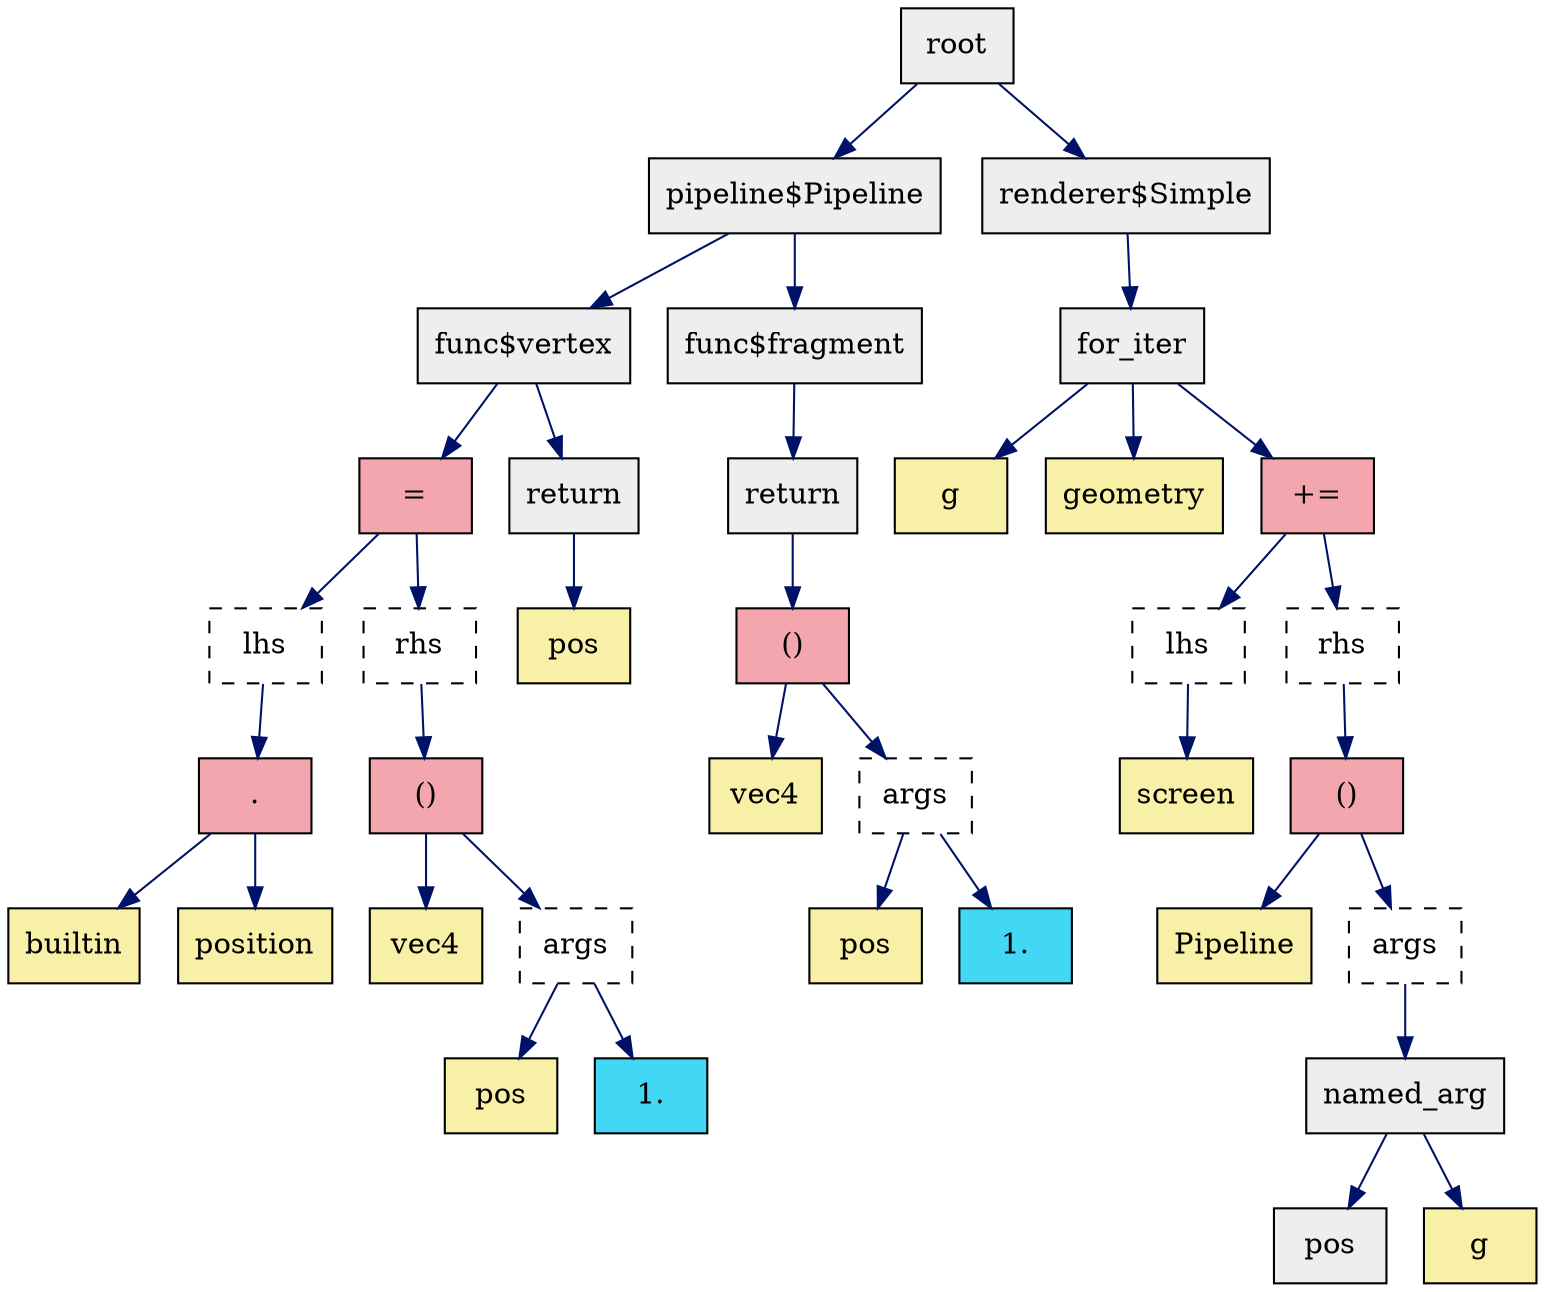 digraph G {
  ordering=out;
  0 [fillcolor="#EEEEEE", shape=box, label="root", style="filled", ];
  1 [fillcolor="#EEEEEE", shape=box, label="pipeline$Pipeline",
     style="filled", ];
  2 [fillcolor="#EEEEEE", shape=box, label="func$vertex", style="filled", ];
  3 [fillcolor="#F4A6AE", shape=box, label="=", style="filled", ];
  4 [fillcolor="#777777", shape=box, label="lhs", style="dashed", ];
  5 [fillcolor="#777777", shape=box, label="rhs", style="dashed", ];
  6 [fillcolor="#F4A6AE", shape=box, label=".", style="filled", ];
  7 [fillcolor="#F9F0A7", shape=box, label="builtin", style="filled", ];
  8 [fillcolor="#F9F0A7", shape=box, label="position", style="filled", ];
  9 [fillcolor="#F4A6AE", shape=box, label="()", style="filled", ];
  10 [fillcolor="#F9F0A7", shape=box, label="vec4", style="filled", ];
  11 [fillcolor="#777777", shape=box, label="args", style="dashed", ];
  12 [fillcolor="#F9F0A7", shape=box, label="pos", style="filled", ];
  13 [fillcolor="#42D7F4", shape=box, label="1.", style="filled", ];
  14 [fillcolor="#EEEEEE", shape=box, label="return", style="filled", ];
  15 [fillcolor="#F9F0A7", shape=box, label="pos", style="filled", ];
  16 [fillcolor="#EEEEEE", shape=box, label="func$fragment", style="filled", ];
  17 [fillcolor="#EEEEEE", shape=box, label="return", style="filled", ];
  18 [fillcolor="#F4A6AE", shape=box, label="()", style="filled", ];
  19 [fillcolor="#F9F0A7", shape=box, label="vec4", style="filled", ];
  20 [fillcolor="#777777", shape=box, label="args", style="dashed", ];
  21 [fillcolor="#F9F0A7", shape=box, label="pos", style="filled", ];
  22 [fillcolor="#42D7F4", shape=box, label="1.", style="filled", ];
  23 [fillcolor="#EEEEEE", shape=box, label="renderer$Simple",
      style="filled", ];
  24 [fillcolor="#EEEEEE", shape=box, label="for_iter", style="filled", ];
  25 [fillcolor="#F9F0A7", shape=box, label="g", style="filled", ];
  26 [fillcolor="#F9F0A7", shape=box, label="geometry", style="filled", ];
  27 [fillcolor="#F4A6AE", shape=box, label="+=", style="filled", ];
  28 [fillcolor="#777777", shape=box, label="lhs", style="dashed", ];
  29 [fillcolor="#777777", shape=box, label="rhs", style="dashed", ];
  30 [fillcolor="#F9F0A7", shape=box, label="screen", style="filled", ];
  31 [fillcolor="#F4A6AE", shape=box, label="()", style="filled", ];
  32 [fillcolor="#F9F0A7", shape=box, label="Pipeline", style="filled", ];
  33 [fillcolor="#777777", shape=box, label="args", style="dashed", ];
  34 [fillcolor="#EEEEEE", shape=box, label="named_arg", style="filled", ];
  35 [fillcolor="#EEEEEE", shape=box, label="pos", style="filled", ];
  36 [fillcolor="#F9F0A7", shape=box, label="g", style="filled", ];
  
  
  0 -> 1 [color="#001267", ];
  0 -> 23 [color="#001267", ];
  1 -> 2 [color="#001267", ];
  1 -> 16 [color="#001267", ];
  2 -> 3 [color="#001267", ];
  2 -> 14 [color="#001267", ];
  3 -> 4 [color="#001267", ];
  3 -> 5 [color="#001267", ];
  4 -> 6 [color="#001267", ];
  5 -> 9 [color="#001267", ];
  6 -> 7 [color="#001267", ];
  6 -> 8 [color="#001267", ];
  9 -> 10 [color="#001267", ];
  9 -> 11 [color="#001267", ];
  11 -> 12 [color="#001267", ];
  11 -> 13 [color="#001267", ];
  14 -> 15 [color="#001267", ];
  16 -> 17 [color="#001267", ];
  17 -> 18 [color="#001267", ];
  18 -> 19 [color="#001267", ];
  18 -> 20 [color="#001267", ];
  20 -> 21 [color="#001267", ];
  20 -> 22 [color="#001267", ];
  23 -> 24 [color="#001267", ];
  24 -> 25 [color="#001267", ];
  24 -> 26 [color="#001267", ];
  24 -> 27 [color="#001267", ];
  27 -> 28 [color="#001267", ];
  27 -> 29 [color="#001267", ];
  28 -> 30 [color="#001267", ];
  29 -> 31 [color="#001267", ];
  31 -> 32 [color="#001267", ];
  31 -> 33 [color="#001267", ];
  33 -> 34 [color="#001267", ];
  34 -> 35 [color="#001267", ];
  34 -> 36 [color="#001267", ];
  
  }